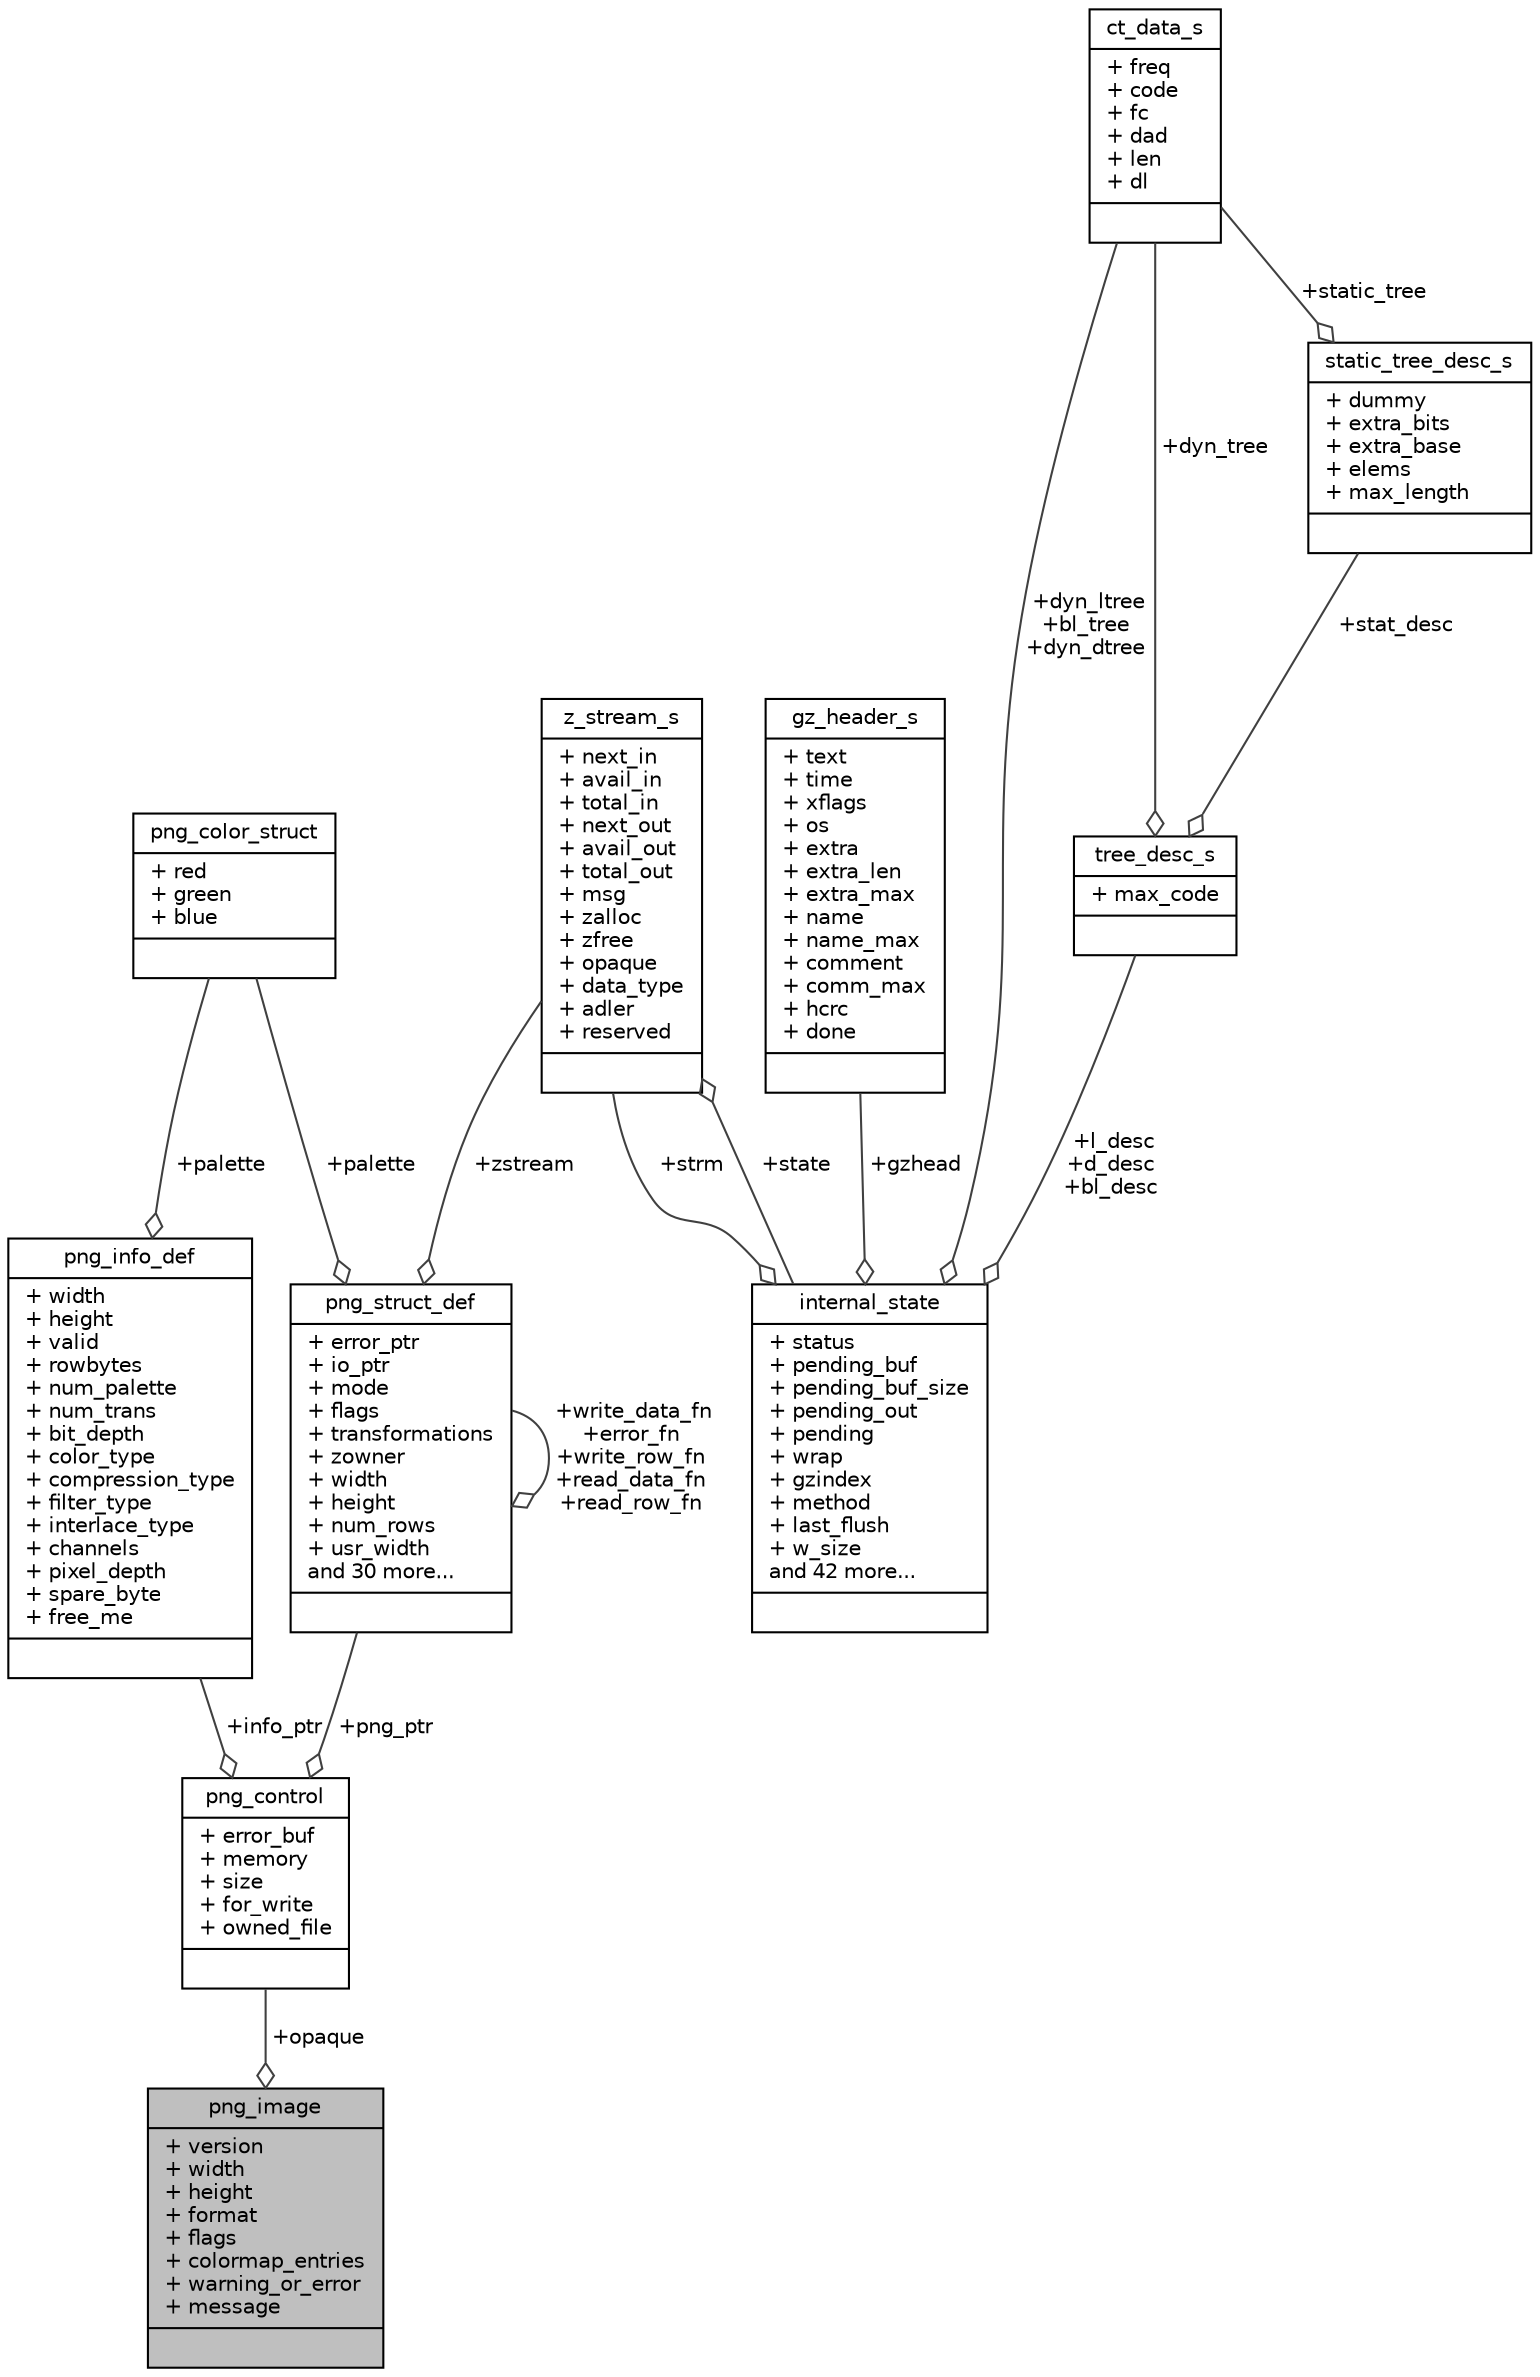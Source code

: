 digraph "png_image"
{
 // INTERACTIVE_SVG=YES
  edge [fontname="Helvetica",fontsize="10",labelfontname="Helvetica",labelfontsize="10"];
  node [fontname="Helvetica",fontsize="10",shape=record];
  Node1 [label="{png_image\n|+ version\l+ width\l+ height\l+ format\l+ flags\l+ colormap_entries\l+ warning_or_error\l+ message\l|}",height=0.2,width=0.4,color="black", fillcolor="grey75", style="filled", fontcolor="black"];
  Node2 -> Node1 [color="grey25",fontsize="10",style="solid",label=" +opaque" ,arrowhead="odiamond",fontname="Helvetica"];
  Node2 [label="{png_control\n|+ error_buf\l+ memory\l+ size\l+ for_write\l+ owned_file\l|}",height=0.2,width=0.4,color="black", fillcolor="white", style="filled",URL="$structpng__control.html"];
  Node3 -> Node2 [color="grey25",fontsize="10",style="solid",label=" +info_ptr" ,arrowhead="odiamond",fontname="Helvetica"];
  Node3 [label="{png_info_def\n|+ width\l+ height\l+ valid\l+ rowbytes\l+ num_palette\l+ num_trans\l+ bit_depth\l+ color_type\l+ compression_type\l+ filter_type\l+ interlace_type\l+ channels\l+ pixel_depth\l+ spare_byte\l+ free_me\l|}",height=0.2,width=0.4,color="black", fillcolor="white", style="filled",URL="$structpng__info__def.html"];
  Node4 -> Node3 [color="grey25",fontsize="10",style="solid",label=" +palette" ,arrowhead="odiamond",fontname="Helvetica"];
  Node4 [label="{png_color_struct\n|+ red\l+ green\l+ blue\l|}",height=0.2,width=0.4,color="black", fillcolor="white", style="filled",URL="$structpng__color__struct.html"];
  Node5 -> Node2 [color="grey25",fontsize="10",style="solid",label=" +png_ptr" ,arrowhead="odiamond",fontname="Helvetica"];
  Node5 [label="{png_struct_def\n|+ error_ptr\l+ io_ptr\l+ mode\l+ flags\l+ transformations\l+ zowner\l+ width\l+ height\l+ num_rows\l+ usr_width\land 30 more...\l|}",height=0.2,width=0.4,color="black", fillcolor="white", style="filled",URL="$structpng__struct__def.html"];
  Node4 -> Node5 [color="grey25",fontsize="10",style="solid",label=" +palette" ,arrowhead="odiamond",fontname="Helvetica"];
  Node6 -> Node5 [color="grey25",fontsize="10",style="solid",label=" +zstream" ,arrowhead="odiamond",fontname="Helvetica"];
  Node6 [label="{z_stream_s\n|+ next_in\l+ avail_in\l+ total_in\l+ next_out\l+ avail_out\l+ total_out\l+ msg\l+ zalloc\l+ zfree\l+ opaque\l+ data_type\l+ adler\l+ reserved\l|}",height=0.2,width=0.4,color="black", fillcolor="white", style="filled",URL="$structz__stream__s.html"];
  Node7 -> Node6 [color="grey25",fontsize="10",style="solid",label=" +state" ,arrowhead="odiamond",fontname="Helvetica"];
  Node7 [label="{internal_state\n|+ status\l+ pending_buf\l+ pending_buf_size\l+ pending_out\l+ pending\l+ wrap\l+ gzindex\l+ method\l+ last_flush\l+ w_size\land 42 more...\l|}",height=0.2,width=0.4,color="black", fillcolor="white", style="filled",URL="$structinternal__state.html"];
  Node8 -> Node7 [color="grey25",fontsize="10",style="solid",label=" +gzhead" ,arrowhead="odiamond",fontname="Helvetica"];
  Node8 [label="{gz_header_s\n|+ text\l+ time\l+ xflags\l+ os\l+ extra\l+ extra_len\l+ extra_max\l+ name\l+ name_max\l+ comment\l+ comm_max\l+ hcrc\l+ done\l|}",height=0.2,width=0.4,color="black", fillcolor="white", style="filled",URL="$structgz__header__s.html"];
  Node9 -> Node7 [color="grey25",fontsize="10",style="solid",label=" +l_desc\n+d_desc\n+bl_desc" ,arrowhead="odiamond",fontname="Helvetica"];
  Node9 [label="{tree_desc_s\n|+ max_code\l|}",height=0.2,width=0.4,color="black", fillcolor="white", style="filled",URL="$structtree__desc__s.html"];
  Node10 -> Node9 [color="grey25",fontsize="10",style="solid",label=" +stat_desc" ,arrowhead="odiamond",fontname="Helvetica"];
  Node10 [label="{static_tree_desc_s\n|+ dummy\l+ extra_bits\l+ extra_base\l+ elems\l+ max_length\l|}",height=0.2,width=0.4,color="black", fillcolor="white", style="filled",URL="$structstatic__tree__desc__s.html"];
  Node11 -> Node10 [color="grey25",fontsize="10",style="solid",label=" +static_tree" ,arrowhead="odiamond",fontname="Helvetica"];
  Node11 [label="{ct_data_s\n|+ freq\l+ code\l+ fc\l+ dad\l+ len\l+ dl\l|}",height=0.2,width=0.4,color="black", fillcolor="white", style="filled",URL="$structct__data__s.html"];
  Node11 -> Node9 [color="grey25",fontsize="10",style="solid",label=" +dyn_tree" ,arrowhead="odiamond",fontname="Helvetica"];
  Node6 -> Node7 [color="grey25",fontsize="10",style="solid",label=" +strm" ,arrowhead="odiamond",fontname="Helvetica"];
  Node11 -> Node7 [color="grey25",fontsize="10",style="solid",label=" +dyn_ltree\n+bl_tree\n+dyn_dtree" ,arrowhead="odiamond",fontname="Helvetica"];
  Node5 -> Node5 [color="grey25",fontsize="10",style="solid",label=" +write_data_fn\n+error_fn\n+write_row_fn\n+read_data_fn\n+read_row_fn" ,arrowhead="odiamond",fontname="Helvetica"];
}
